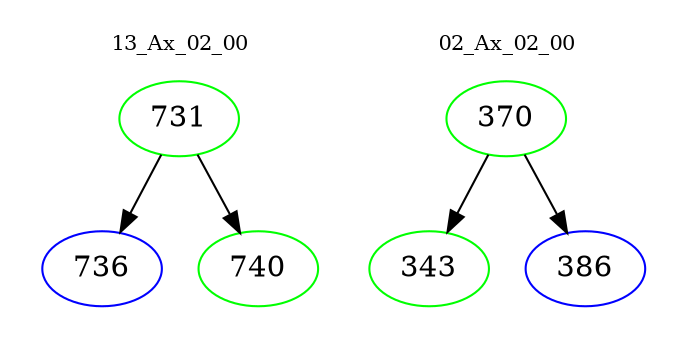 digraph{
subgraph cluster_0 {
color = white
label = "13_Ax_02_00";
fontsize=10;
T0_731 [label="731", color="green"]
T0_731 -> T0_736 [color="black"]
T0_736 [label="736", color="blue"]
T0_731 -> T0_740 [color="black"]
T0_740 [label="740", color="green"]
}
subgraph cluster_1 {
color = white
label = "02_Ax_02_00";
fontsize=10;
T1_370 [label="370", color="green"]
T1_370 -> T1_343 [color="black"]
T1_343 [label="343", color="green"]
T1_370 -> T1_386 [color="black"]
T1_386 [label="386", color="blue"]
}
}
